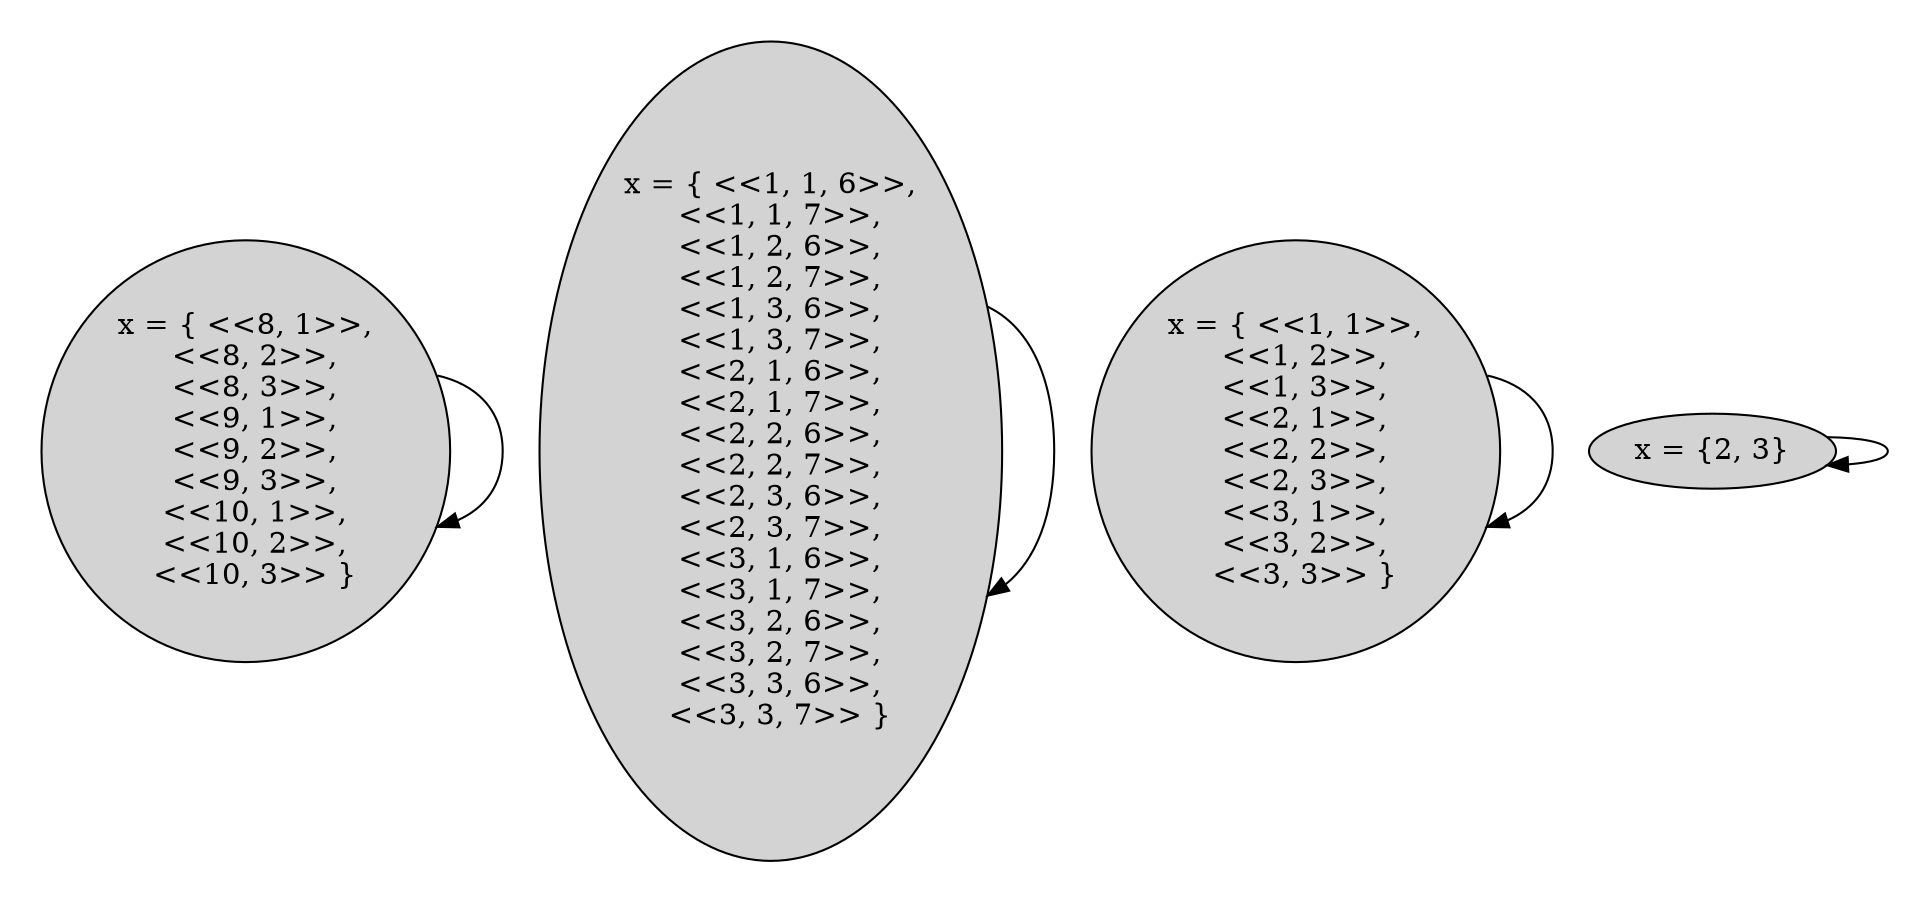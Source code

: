 strict digraph DiskGraph {
nodesep=0.35;
subgraph cluster_graph {
color="white";
7370575430079608434 [label="x = {2, 3}",style = filled]
-3429641837317456069 [label="x = { <<1, 1>>,\n  <<1, 2>>,\n  <<1, 3>>,\n  <<2, 1>>,\n  <<2, 2>>,\n  <<2, 3>>,\n  <<3, 1>>,\n  <<3, 2>>,\n  <<3, 3>> }",style = filled]
-1459396710344290912 [label="x = { <<1, 1, 6>>,\n  <<1, 1, 7>>,\n  <<1, 2, 6>>,\n  <<1, 2, 7>>,\n  <<1, 3, 6>>,\n  <<1, 3, 7>>,\n  <<2, 1, 6>>,\n  <<2, 1, 7>>,\n  <<2, 2, 6>>,\n  <<2, 2, 7>>,\n  <<2, 3, 6>>,\n  <<2, 3, 7>>,\n  <<3, 1, 6>>,\n  <<3, 1, 7>>,\n  <<3, 2, 6>>,\n  <<3, 2, 7>>,\n  <<3, 3, 6>>,\n  <<3, 3, 7>> }",style = filled]
-5443469706767774398 [label="x = { <<8, 1>>,\n  <<8, 2>>,\n  <<8, 3>>,\n  <<9, 1>>,\n  <<9, 2>>,\n  <<9, 3>>,\n  <<10, 1>>,\n  <<10, 2>>,\n  <<10, 3>> }",style = filled]
7370575430079608434 -> 7370575430079608434 [label="",color="black",fontcolor="black"];
-3429641837317456069 -> -3429641837317456069 [label="",color="black",fontcolor="black"];
-1459396710344290912 -> -1459396710344290912 [label="",color="black",fontcolor="black"];
-5443469706767774398 -> -5443469706767774398 [label="",color="black",fontcolor="black"];
{rank = same; -5443469706767774398;-3429641837317456069;7370575430079608434;-1459396710344290912;}
}
}